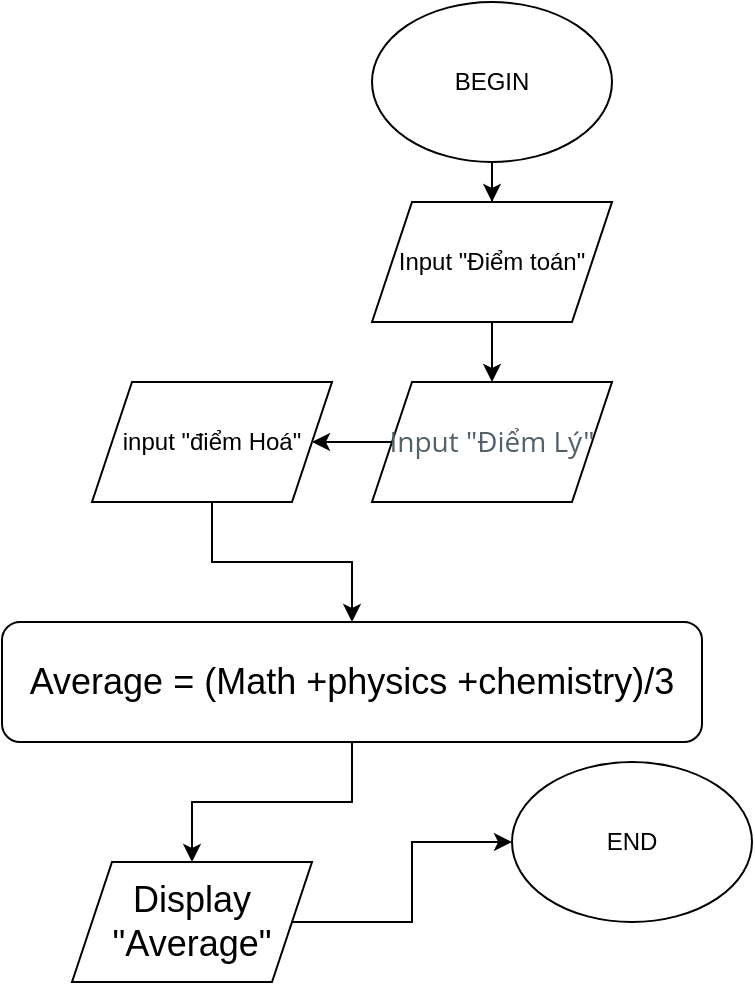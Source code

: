 <mxfile version="20.8.10" type="device"><diagram name="Page-1" id="M3WlFtWaOXMBsaqQTAGv"><mxGraphModel dx="780" dy="544" grid="1" gridSize="10" guides="1" tooltips="1" connect="1" arrows="1" fold="1" page="1" pageScale="1" pageWidth="850" pageHeight="1100" math="0" shadow="0"><root><mxCell id="0"/><mxCell id="1" parent="0"/><mxCell id="c50lTcZxMNmy-4BtKXyO-19" value="" style="edgeStyle=orthogonalEdgeStyle;rounded=0;orthogonalLoop=1;jettySize=auto;html=1;" parent="1" source="c50lTcZxMNmy-4BtKXyO-5" target="c50lTcZxMNmy-4BtKXyO-13" edge="1"><mxGeometry relative="1" as="geometry"/></mxCell><mxCell id="c50lTcZxMNmy-4BtKXyO-5" value="&lt;div style=&quot;text-align: left;&quot;&gt;&lt;font face=&quot;Open Sans, sans-serif&quot; color=&quot;#526069&quot;&gt;&lt;span style=&quot;font-size: 14px;&quot;&gt;Input &quot;Điểm Lý&quot;&lt;/span&gt;&lt;/font&gt;&lt;/div&gt;" style="shape=parallelogram;perimeter=parallelogramPerimeter;whiteSpace=wrap;html=1;fixedSize=1;" parent="1" vertex="1"><mxGeometry x="210" y="190" width="120" height="60" as="geometry"/></mxCell><mxCell id="c50lTcZxMNmy-4BtKXyO-12" value="" style="edgeStyle=orthogonalEdgeStyle;rounded=0;orthogonalLoop=1;jettySize=auto;html=1;" parent="1" source="c50lTcZxMNmy-4BtKXyO-8" target="c50lTcZxMNmy-4BtKXyO-11" edge="1"><mxGeometry relative="1" as="geometry"/></mxCell><mxCell id="c50lTcZxMNmy-4BtKXyO-8" value="Display &quot;Average&quot;" style="shape=parallelogram;perimeter=parallelogramPerimeter;whiteSpace=wrap;html=1;fixedSize=1;fontSize=18;" parent="1" vertex="1"><mxGeometry x="60" y="430" width="120" height="60" as="geometry"/></mxCell><mxCell id="c50lTcZxMNmy-4BtKXyO-9" value="" style="edgeStyle=orthogonalEdgeStyle;rounded=0;orthogonalLoop=1;jettySize=auto;html=1;fontSize=18;" parent="1" source="c50lTcZxMNmy-4BtKXyO-10" target="c50lTcZxMNmy-4BtKXyO-8" edge="1"><mxGeometry relative="1" as="geometry"/></mxCell><mxCell id="c50lTcZxMNmy-4BtKXyO-10" value="&lt;div style=&quot;&quot;&gt;&lt;span style=&quot;background-color: initial;&quot;&gt;Average = (Math +physics +chemistry)/3&lt;/span&gt;&lt;/div&gt;" style="rounded=1;whiteSpace=wrap;html=1;fontSize=18;align=center;" parent="1" vertex="1"><mxGeometry x="25" y="310" width="350" height="60" as="geometry"/></mxCell><mxCell id="c50lTcZxMNmy-4BtKXyO-11" value="END" style="ellipse;whiteSpace=wrap;html=1;" parent="1" vertex="1"><mxGeometry x="280" y="380" width="120" height="80" as="geometry"/></mxCell><mxCell id="c50lTcZxMNmy-4BtKXyO-20" value="" style="edgeStyle=orthogonalEdgeStyle;rounded=0;orthogonalLoop=1;jettySize=auto;html=1;" parent="1" source="c50lTcZxMNmy-4BtKXyO-13" target="c50lTcZxMNmy-4BtKXyO-10" edge="1"><mxGeometry relative="1" as="geometry"/></mxCell><mxCell id="c50lTcZxMNmy-4BtKXyO-13" value="input &quot;điểm Hoá&quot;" style="shape=parallelogram;perimeter=parallelogramPerimeter;whiteSpace=wrap;html=1;fixedSize=1;" parent="1" vertex="1"><mxGeometry x="70" y="190" width="120" height="60" as="geometry"/></mxCell><mxCell id="c50lTcZxMNmy-4BtKXyO-17" value="" style="edgeStyle=orthogonalEdgeStyle;rounded=0;orthogonalLoop=1;jettySize=auto;html=1;" parent="1" source="c50lTcZxMNmy-4BtKXyO-14" target="c50lTcZxMNmy-4BtKXyO-5" edge="1"><mxGeometry relative="1" as="geometry"/></mxCell><mxCell id="c50lTcZxMNmy-4BtKXyO-14" value="Input &quot;Điểm toán&quot;" style="shape=parallelogram;perimeter=parallelogramPerimeter;whiteSpace=wrap;html=1;fixedSize=1;" parent="1" vertex="1"><mxGeometry x="210" y="100" width="120" height="60" as="geometry"/></mxCell><mxCell id="c50lTcZxMNmy-4BtKXyO-22" value="" style="edgeStyle=orthogonalEdgeStyle;rounded=0;orthogonalLoop=1;jettySize=auto;html=1;" parent="1" source="c50lTcZxMNmy-4BtKXyO-21" target="c50lTcZxMNmy-4BtKXyO-14" edge="1"><mxGeometry relative="1" as="geometry"/></mxCell><mxCell id="c50lTcZxMNmy-4BtKXyO-21" value="BEGIN" style="ellipse;whiteSpace=wrap;html=1;" parent="1" vertex="1"><mxGeometry x="210" width="120" height="80" as="geometry"/></mxCell></root></mxGraphModel></diagram></mxfile>